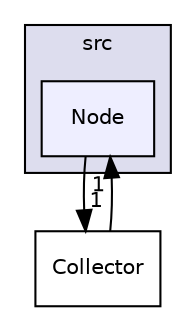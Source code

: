 digraph "src/Node" {
  compound=true
  node [ fontsize="10", fontname="Helvetica"];
  edge [ labelfontsize="10", labelfontname="Helvetica"];
  subgraph clusterdir_68267d1309a1af8e8297ef4c3efbcdba {
    graph [ bgcolor="#ddddee", pencolor="black", label="src" fontname="Helvetica", fontsize="10", URL="dir_68267d1309a1af8e8297ef4c3efbcdba.html"]
  dir_b58074d1ab8f1cdb408f4e393650beb8 [shape=box, label="Node", style="filled", fillcolor="#eeeeff", pencolor="black", URL="dir_b58074d1ab8f1cdb408f4e393650beb8.html"];
  }
  dir_53dcf42a3f77ddc8ddc4e29dac0b4a66 [shape=box label="Collector" URL="dir_53dcf42a3f77ddc8ddc4e29dac0b4a66.html"];
  dir_b58074d1ab8f1cdb408f4e393650beb8->dir_53dcf42a3f77ddc8ddc4e29dac0b4a66 [headlabel="1", labeldistance=1.5 headhref="dir_000003_000001.html"];
  dir_53dcf42a3f77ddc8ddc4e29dac0b4a66->dir_b58074d1ab8f1cdb408f4e393650beb8 [headlabel="1", labeldistance=1.5 headhref="dir_000001_000003.html"];
}
